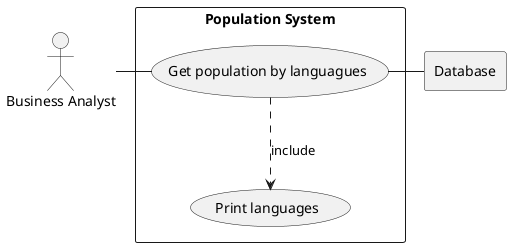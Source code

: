 @startuml

actor BA as "Business Analyst"

rectangle Database

rectangle "Population System" {
    usecase UC4 as "Get population by languagues"


    usecase UCa as "Print languages"

    BA - UC4
    UC4 ..> UCa : include
    UC4 - Database
}

@enduml



